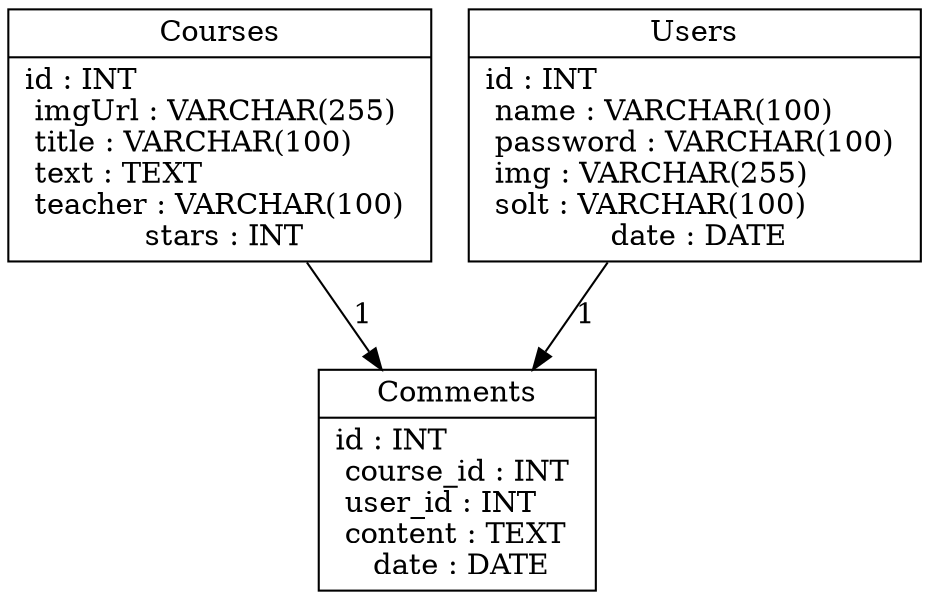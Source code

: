 digraph ERDiagram {
    // 定义节点样式
    node [shape=record];

    // Courses表
    Courses [label="{ Courses | id : INT \l imgUrl : VARCHAR(255) \l title : VARCHAR(100) \l text : TEXT \l teacher : VARCHAR(100) \l stars : INT }"];

    // Users表
    Users [label="{ Users | id : INT \l name : VARCHAR(100) \l password : VARCHAR(100) \l img : VARCHAR(255) \l solt : VARCHAR(100) \l date : DATE }"];

    // Comments表
    Comments [label="{ Comments | id : INT \l course_id : INT \l user_id : INT \l content : TEXT \l date : DATE }"];

    // 定义表之间的关系
    Courses -> Comments [label="1"];
    Users -> Comments [label="1"];
}
